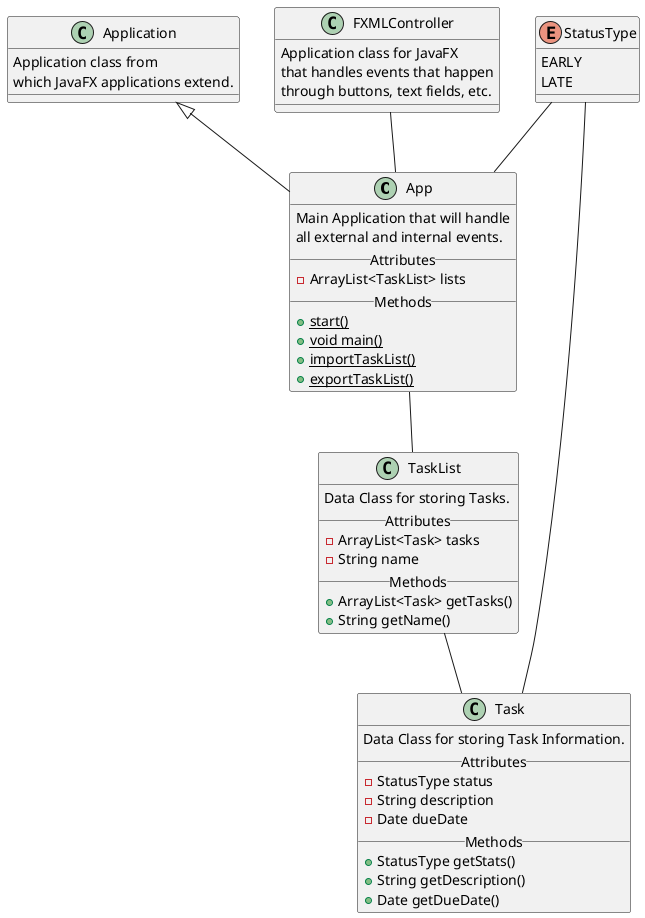 @startuml

class App
class Application
class Task
class TaskList
class FXMLController
enum StatusType

App -- TaskList
TaskList -- Task
StatusType -- Task
StatusType -- App
FXMLController -- App

class App extends Application {
Main Application that will handle
all external and internal events.
__ Attributes __
- ArrayList<TaskList> lists
__ Methods __
+ {static} start()
+ {static} void main()
+ {static} importTaskList()
+ {static} exportTaskList()
}

class Task {
Data Class for storing Task Information.
__ Attributes __
- StatusType status
- String description
- Date dueDate
__ Methods __
+ StatusType getStats()
+ String getDescription()
+ Date getDueDate()
}

class TaskList {
Data Class for storing Tasks.
__ Attributes __
- ArrayList<Task> tasks
- String name
__ Methods __
+ ArrayList<Task> getTasks()
+ String getName()
}

class Application {
Application class from
which JavaFX applications extend.
}

class FXMLController {
Application class for JavaFX
that handles events that happen
through buttons, text fields, etc.
}

enum StatusType {
    EARLY
    LATE
}

@enduml
